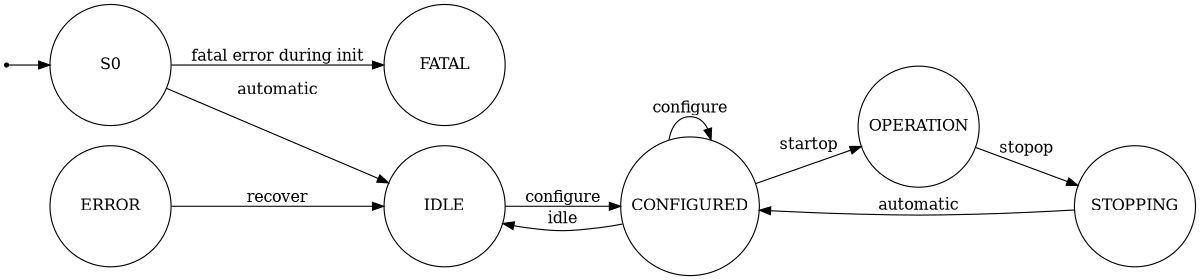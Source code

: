 digraph finite_state_machine {
    rankdir=LR;
    size="8,5"

    node [shape = point ]; qi

    node [shape = circle width=1.5];
    qi         -> S0;
    S0         -> IDLE        [ label = "automatic" ];
    S0         -> FATAL       [ label = "fatal error during init" ];
    IDLE       -> CONFIGURED  [ label = "configure" ];
    CONFIGURED -> IDLE        [ label = "idle" ];
    CONFIGURED -> CONFIGURED  [ label = "configure" ];
    CONFIGURED -> OPERATION   [ label = "startop" ];
    OPERATION  -> STOPPING    [ label = "stopop" ];
    STOPPING   -> CONFIGURED  [ label = "automatic" ];
    ERROR      -> IDLE        [ label = "recover" ];
    
}

/* use 'dot -Tpng dm-unipz.gv -o dm-unipz.png' to create an image */